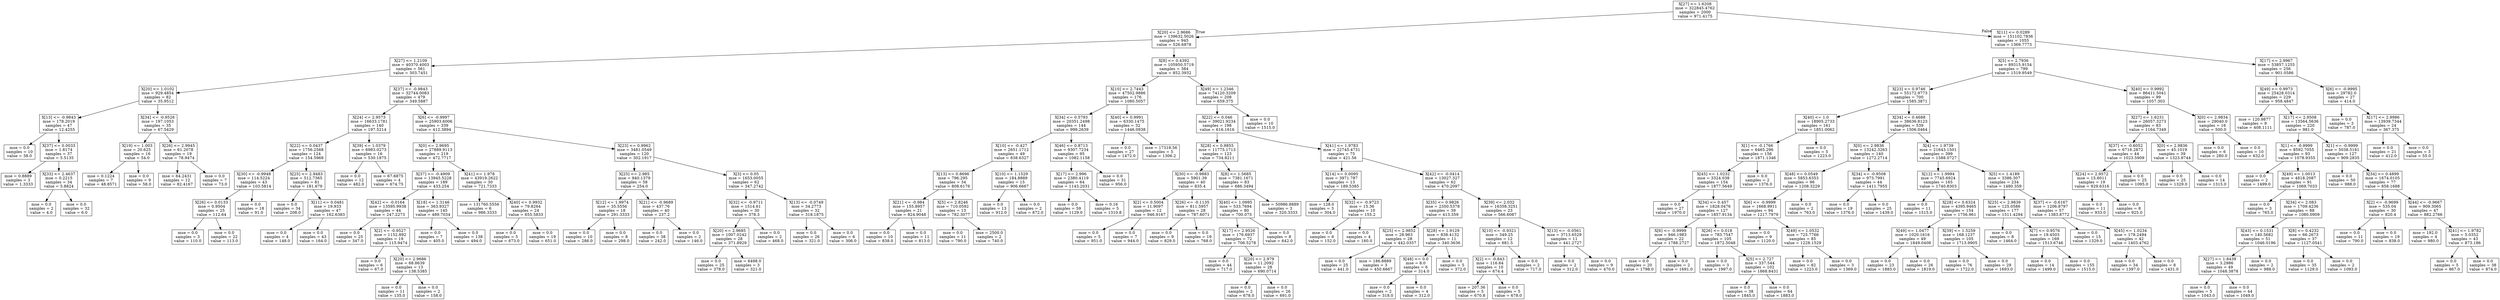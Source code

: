digraph Tree {
node [shape=box] ;
0 [label="X[27] <= 1.6208\nmse = 322845.4762\nsamples = 2000\nvalue = 971.4175"] ;
1 [label="X[20] <= 2.9686\nmse = 139632.5026\nsamples = 945\nvalue = 526.6878"] ;
0 -> 1 [labeldistance=2.5, labelangle=45, headlabel="True"] ;
2 [label="X[27] <= 1.2109\nmse = 40370.4003\nsamples = 561\nvalue = 303.7451"] ;
1 -> 2 ;
3 [label="X[20] <= 1.0102\nmse = 929.4854\nsamples = 82\nvalue = 35.9512"] ;
2 -> 3 ;
4 [label="X[13] <= -0.9843\nmse = 178.2019\nsamples = 47\nvalue = 12.4255"] ;
3 -> 4 ;
5 [label="mse = 0.0\nsamples = 10\nvalue = 38.0"] ;
4 -> 5 ;
6 [label="X[37] <= 0.0033\nmse = 1.8174\nsamples = 37\nvalue = 5.5135"] ;
4 -> 6 ;
7 [label="mse = 0.8889\nsamples = 3\nvalue = 1.3333"] ;
6 -> 7 ;
8 [label="X[33] <= 2.4637\nmse = 0.2215\nsamples = 34\nvalue = 5.8824"] ;
6 -> 8 ;
9 [label="mse = 0.0\nsamples = 2\nvalue = 4.0"] ;
8 -> 9 ;
10 [label="mse = 0.0\nsamples = 32\nvalue = 6.0"] ;
8 -> 10 ;
11 [label="X[34] <= -0.9526\nmse = 197.1053\nsamples = 35\nvalue = 67.5429"] ;
3 -> 11 ;
12 [label="X[19] <= 1.003\nmse = 20.625\nsamples = 16\nvalue = 54.0"] ;
11 -> 12 ;
13 [label="mse = 0.1224\nsamples = 7\nvalue = 48.8571"] ;
12 -> 13 ;
14 [label="mse = 0.0\nsamples = 9\nvalue = 58.0"] ;
12 -> 14 ;
15 [label="X[26] <= 2.9945\nmse = 61.2078\nsamples = 19\nvalue = 78.9474"] ;
11 -> 15 ;
16 [label="mse = 64.2431\nsamples = 12\nvalue = 82.4167"] ;
15 -> 16 ;
17 [label="mse = 0.0\nsamples = 7\nvalue = 73.0"] ;
15 -> 17 ;
18 [label="X[37] <= -0.9843\nmse = 32744.0083\nsamples = 479\nvalue = 349.5887"] ;
2 -> 18 ;
19 [label="X[24] <= 2.9573\nmse = 16633.1781\nsamples = 140\nvalue = 197.5214"] ;
18 -> 19 ;
20 [label="X[22] <= 0.0437\nmse = 1756.2568\nsamples = 124\nvalue = 154.5968"] ;
19 -> 20 ;
21 [label="X[30] <= -0.9948\nmse = 114.5224\nsamples = 43\nvalue = 103.5814"] ;
20 -> 21 ;
22 [label="X[26] <= 0.0133\nmse = 0.9504\nsamples = 25\nvalue = 112.64"] ;
21 -> 22 ;
23 [label="mse = 0.0\nsamples = 3\nvalue = 110.0"] ;
22 -> 23 ;
24 [label="mse = 0.0\nsamples = 22\nvalue = 113.0"] ;
22 -> 24 ;
25 [label="mse = 0.0\nsamples = 18\nvalue = 91.0"] ;
21 -> 25 ;
26 [label="X[25] <= 2.9483\nmse = 512.7365\nsamples = 81\nvalue = 181.679"] ;
20 -> 26 ;
27 [label="mse = 0.0\nsamples = 34\nvalue = 208.0"] ;
26 -> 27 ;
28 [label="X[11] <= 0.0481\nmse = 19.933\nsamples = 47\nvalue = 162.6383"] ;
26 -> 28 ;
29 [label="mse = 0.0\nsamples = 4\nvalue = 148.0"] ;
28 -> 29 ;
30 [label="mse = 0.0\nsamples = 43\nvalue = 164.0"] ;
28 -> 30 ;
31 [label="X[39] <= 1.0379\nmse = 6983.0273\nsamples = 16\nvalue = 530.1875"] ;
19 -> 31 ;
32 [label="mse = 0.0\nsamples = 12\nvalue = 482.0"] ;
31 -> 32 ;
33 [label="mse = 67.6875\nsamples = 4\nvalue = 674.75"] ;
31 -> 33 ;
34 [label="X[6] <= -0.9997\nmse = 25903.6006\nsamples = 339\nvalue = 412.3894"] ;
18 -> 34 ;
35 [label="X[0] <= 2.9695\nmse = 27889.9113\nsamples = 219\nvalue = 472.7717"] ;
34 -> 35 ;
36 [label="X[37] <= -0.4909\nmse = 13945.5228\nsamples = 189\nvalue = 433.254"] ;
35 -> 36 ;
37 [label="X[42] <= -0.0164\nmse = 13595.9938\nsamples = 44\nvalue = 247.2273"] ;
36 -> 37 ;
38 [label="mse = 0.0\nsamples = 25\nvalue = 347.0"] ;
37 -> 38 ;
39 [label="X[2] <= -0.9527\nmse = 1152.892\nsamples = 19\nvalue = 115.9474"] ;
37 -> 39 ;
40 [label="mse = 0.0\nsamples = 6\nvalue = 67.0"] ;
39 -> 40 ;
41 [label="X[20] <= 2.9686\nmse = 68.8639\nsamples = 13\nvalue = 138.5385"] ;
39 -> 41 ;
42 [label="mse = 0.0\nsamples = 11\nvalue = 135.0"] ;
41 -> 42 ;
43 [label="mse = 0.0\nsamples = 2\nvalue = 158.0"] ;
41 -> 43 ;
44 [label="X[18] <= 1.3146\nmse = 363.9327\nsamples = 145\nvalue = 489.7034"] ;
36 -> 44 ;
45 [label="mse = 0.0\nsamples = 7\nvalue = 405.0"] ;
44 -> 45 ;
46 [label="mse = 0.0\nsamples = 138\nvalue = 494.0"] ;
44 -> 46 ;
47 [label="X[41] <= 1.978\nmse = 43919.2622\nsamples = 30\nvalue = 721.7333"] ;
35 -> 47 ;
48 [label="mse = 131760.5556\nsamples = 6\nvalue = 986.3333"] ;
47 -> 48 ;
49 [label="X[40] <= 0.9932\nmse = 79.8264\nsamples = 24\nvalue = 655.5833"] ;
47 -> 49 ;
50 [label="mse = 0.0\nsamples = 5\nvalue = 673.0"] ;
49 -> 50 ;
51 [label="mse = 0.0\nsamples = 19\nvalue = 651.0"] ;
49 -> 51 ;
52 [label="X[23] <= 0.9962\nmse = 3481.0549\nsamples = 120\nvalue = 302.1917"] ;
34 -> 52 ;
53 [label="X[25] <= 2.985\nmse = 940.1379\nsamples = 58\nvalue = 254.0"] ;
52 -> 53 ;
54 [label="X[12] <= 1.9974\nmse = 35.5556\nsamples = 18\nvalue = 291.3333"] ;
53 -> 54 ;
55 [label="mse = 0.0\nsamples = 10\nvalue = 286.0"] ;
54 -> 55 ;
56 [label="mse = 0.0\nsamples = 8\nvalue = 298.0"] ;
54 -> 56 ;
57 [label="X[21] <= -0.9689\nmse = 437.76\nsamples = 40\nvalue = 237.2"] ;
53 -> 57 ;
58 [label="mse = 0.0\nsamples = 38\nvalue = 242.0"] ;
57 -> 58 ;
59 [label="mse = 0.0\nsamples = 2\nvalue = 146.0"] ;
57 -> 59 ;
60 [label="X[3] <= 0.05\nmse = 1653.0055\nsamples = 62\nvalue = 347.2742"] ;
52 -> 60 ;
61 [label="X[32] <= -0.9711\nmse = 1514.61\nsamples = 30\nvalue = 378.3"] ;
60 -> 61 ;
62 [label="X[20] <= 2.9685\nmse = 1007.0242\nsamples = 28\nvalue = 371.8929"] ;
61 -> 62 ;
63 [label="mse = 0.0\nsamples = 25\nvalue = 378.0"] ;
62 -> 63 ;
64 [label="mse = 6498.0\nsamples = 3\nvalue = 321.0"] ;
62 -> 64 ;
65 [label="mse = 0.0\nsamples = 2\nvalue = 468.0"] ;
61 -> 65 ;
66 [label="X[13] <= -0.0749\nmse = 34.2773\nsamples = 32\nvalue = 318.1875"] ;
60 -> 66 ;
67 [label="mse = 0.0\nsamples = 26\nvalue = 321.0"] ;
66 -> 67 ;
68 [label="mse = 0.0\nsamples = 6\nvalue = 306.0"] ;
66 -> 68 ;
69 [label="X[8] <= 0.4392\nmse = 105950.5719\nsamples = 384\nvalue = 852.3932"] ;
1 -> 69 ;
70 [label="X[10] <= 2.7443\nmse = 47502.9886\nsamples = 176\nvalue = 1080.5057"] ;
69 -> 70 ;
71 [label="X[34] <= 0.5793\nmse = 20351.2498\nsamples = 144\nvalue = 999.2639"] ;
70 -> 71 ;
72 [label="X[10] <= -0.427\nmse = 2651.1712\nsamples = 49\nvalue = 838.6327"] ;
71 -> 72 ;
73 [label="X[13] <= 0.8696\nmse = 796.295\nsamples = 34\nvalue = 808.6176"] ;
72 -> 73 ;
74 [label="X[21] <= -0.984\nmse = 155.8957\nsamples = 21\nvalue = 824.9048"] ;
73 -> 74 ;
75 [label="mse = 0.0\nsamples = 10\nvalue = 838.0"] ;
74 -> 75 ;
76 [label="mse = 0.0\nsamples = 11\nvalue = 813.0"] ;
74 -> 76 ;
77 [label="X[5] <= 2.8246\nmse = 710.0592\nsamples = 13\nvalue = 782.3077"] ;
73 -> 77 ;
78 [label="mse = 0.0\nsamples = 11\nvalue = 790.0"] ;
77 -> 78 ;
79 [label="mse = 2500.0\nsamples = 2\nvalue = 740.0"] ;
77 -> 79 ;
80 [label="X[10] <= 1.1529\nmse = 184.8889\nsamples = 15\nvalue = 906.6667"] ;
72 -> 80 ;
81 [label="mse = 0.0\nsamples = 13\nvalue = 912.0"] ;
80 -> 81 ;
82 [label="mse = 0.0\nsamples = 2\nvalue = 872.0"] ;
80 -> 82 ;
83 [label="X[46] <= 0.8713\nmse = 9307.7234\nsamples = 95\nvalue = 1082.1158"] ;
71 -> 83 ;
84 [label="X[17] <= 2.996\nmse = 2380.4119\nsamples = 64\nvalue = 1143.2031"] ;
83 -> 84 ;
85 [label="mse = 0.0\nsamples = 59\nvalue = 1129.0"] ;
84 -> 85 ;
86 [label="mse = 0.16\nsamples = 5\nvalue = 1310.8"] ;
84 -> 86 ;
87 [label="mse = 0.0\nsamples = 31\nvalue = 956.0"] ;
83 -> 87 ;
88 [label="X[40] <= 0.9991\nmse = 6330.1475\nsamples = 32\nvalue = 1446.0938"] ;
70 -> 88 ;
89 [label="mse = 0.0\nsamples = 27\nvalue = 1472.0"] ;
88 -> 89 ;
90 [label="mse = 17318.56\nsamples = 5\nvalue = 1306.2"] ;
88 -> 90 ;
91 [label="X[49] <= 1.2346\nmse = 74120.3209\nsamples = 208\nvalue = 659.375"] ;
69 -> 91 ;
92 [label="X[22] <= 0.046\nmse = 39021.9234\nsamples = 198\nvalue = 616.1616"] ;
91 -> 92 ;
93 [label="X[28] <= 0.9855\nmse = 11775.1713\nsamples = 123\nvalue = 734.8211"] ;
92 -> 93 ;
94 [label="X[30] <= -0.9883\nmse = 5901.39\nsamples = 40\nvalue = 835.4"] ;
93 -> 94 ;
95 [label="X[2] <= 0.5004\nmse = 11.9097\nsamples = 12\nvalue = 946.9167"] ;
94 -> 95 ;
96 [label="mse = 0.0\nsamples = 5\nvalue = 951.0"] ;
95 -> 96 ;
97 [label="mse = 0.0\nsamples = 7\nvalue = 944.0"] ;
95 -> 97 ;
98 [label="X[26] <= -0.1135\nmse = 811.5957\nsamples = 28\nvalue = 787.6071"] ;
94 -> 98 ;
99 [label="mse = 0.0\nsamples = 9\nvalue = 829.0"] ;
98 -> 99 ;
100 [label="mse = 0.0\nsamples = 19\nvalue = 768.0"] ;
98 -> 100 ;
101 [label="X[8] <= 1.5685\nmse = 7381.1671\nsamples = 83\nvalue = 686.3494"] ;
93 -> 101 ;
102 [label="X[40] <= 1.0995\nmse = 533.7694\nsamples = 80\nvalue = 700.075"] ;
101 -> 102 ;
103 [label="X[17] <= 2.9526\nmse = 176.6937\nsamples = 72\nvalue = 706.5278"] ;
102 -> 103 ;
104 [label="mse = 0.0\nsamples = 44\nvalue = 717.0"] ;
103 -> 104 ;
105 [label="X[20] <= 2.979\nmse = 11.2092\nsamples = 28\nvalue = 690.0714"] ;
103 -> 105 ;
106 [label="mse = 0.0\nsamples = 2\nvalue = 678.0"] ;
105 -> 106 ;
107 [label="mse = 0.0\nsamples = 26\nvalue = 691.0"] ;
105 -> 107 ;
108 [label="mse = 0.0\nsamples = 8\nvalue = 642.0"] ;
102 -> 108 ;
109 [label="mse = 50986.8889\nsamples = 3\nvalue = 320.3333"] ;
101 -> 109 ;
110 [label="X[41] <= 1.9783\nmse = 22745.4731\nsamples = 75\nvalue = 421.56"] ;
92 -> 110 ;
111 [label="X[14] <= 0.0095\nmse = 3971.787\nsamples = 13\nvalue = 189.5385"] ;
110 -> 111 ;
112 [label="mse = 128.0\nsamples = 3\nvalue = 304.0"] ;
111 -> 112 ;
113 [label="X[32] <= -0.9723\nmse = 15.36\nsamples = 10\nvalue = 155.2"] ;
111 -> 113 ;
114 [label="mse = 0.0\nsamples = 6\nvalue = 152.0"] ;
113 -> 114 ;
115 [label="mse = 0.0\nsamples = 4\nvalue = 160.0"] ;
113 -> 115 ;
116 [label="X[42] <= -0.0414\nmse = 13027.327\nsamples = 62\nvalue = 470.2097"] ;
110 -> 116 ;
117 [label="X[35] <= 0.9826\nmse = 2350.5378\nsamples = 39\nvalue = 413.359"] ;
116 -> 117 ;
118 [label="X[25] <= 2.9852\nmse = 28.963\nsamples = 28\nvalue = 442.0357"] ;
117 -> 118 ;
119 [label="mse = 0.0\nsamples = 25\nvalue = 441.0"] ;
118 -> 119 ;
120 [label="mse = 186.8889\nsamples = 3\nvalue = 450.6667"] ;
118 -> 120 ;
121 [label="X[28] <= 1.9129\nmse = 838.4132\nsamples = 11\nvalue = 340.3636"] ;
117 -> 121 ;
122 [label="X[48] <= 0.0\nmse = 8.0\nsamples = 6\nvalue = 314.0"] ;
121 -> 122 ;
123 [label="mse = 0.0\nsamples = 2\nvalue = 318.0"] ;
122 -> 123 ;
124 [label="mse = 0.0\nsamples = 4\nvalue = 312.0"] ;
122 -> 124 ;
125 [label="mse = 0.0\nsamples = 5\nvalue = 372.0"] ;
121 -> 125 ;
126 [label="X[39] <= 2.032\nmse = 16358.3251\nsamples = 23\nvalue = 566.6087"] ;
116 -> 126 ;
127 [label="X[10] <= -0.9321\nmse = 349.25\nsamples = 12\nvalue = 681.5"] ;
126 -> 127 ;
128 [label="X[2] <= -0.843\nmse = 116.64\nsamples = 10\nvalue = 674.4"] ;
127 -> 128 ;
129 [label="mse = 207.36\nsamples = 5\nvalue = 670.8"] ;
128 -> 129 ;
130 [label="mse = 0.0\nsamples = 5\nvalue = 678.0"] ;
128 -> 130 ;
131 [label="mse = 0.0\nsamples = 2\nvalue = 717.0"] ;
127 -> 131 ;
132 [label="X[13] <= -0.0561\nmse = 3713.6529\nsamples = 11\nvalue = 441.2727"] ;
126 -> 132 ;
133 [label="mse = 0.0\nsamples = 2\nvalue = 312.0"] ;
132 -> 133 ;
134 [label="mse = 0.0\nsamples = 9\nvalue = 470.0"] ;
132 -> 134 ;
135 [label="mse = 0.0\nsamples = 10\nvalue = 1515.0"] ;
91 -> 135 ;
136 [label="X[11] <= 0.0289\nmse = 151102.7836\nsamples = 1055\nvalue = 1369.7773"] ;
0 -> 136 [labeldistance=2.5, labelangle=-45, headlabel="False"] ;
137 [label="X[5] <= 2.7936\nmse = 89315.9154\nsamples = 799\nvalue = 1519.9549"] ;
136 -> 137 ;
138 [label="X[23] <= 0.9746\nmse = 55172.9773\nsamples = 700\nvalue = 1585.3871"] ;
137 -> 138 ;
139 [label="X[40] <= 1.0\nmse = 18905.2733\nsamples = 161\nvalue = 1851.0062"] ;
138 -> 139 ;
140 [label="X[1] <= -0.1766\nmse = 6465.296\nsamples = 156\nvalue = 1871.1346"] ;
139 -> 140 ;
141 [label="X[45] <= 1.0232\nmse = 3324.038\nsamples = 154\nvalue = 1877.5649"] ;
140 -> 141 ;
142 [label="mse = 0.0\nsamples = 27\nvalue = 1970.0"] ;
141 -> 142 ;
143 [label="X[34] <= 0.457\nmse = 1828.0476\nsamples = 127\nvalue = 1857.9134"] ;
141 -> 143 ;
144 [label="X[6] <= -0.9999\nmse = 946.1983\nsamples = 22\nvalue = 1788.2727"] ;
143 -> 144 ;
145 [label="mse = 0.0\nsamples = 20\nvalue = 1798.0"] ;
144 -> 145 ;
146 [label="mse = 0.0\nsamples = 2\nvalue = 1691.0"] ;
144 -> 146 ;
147 [label="X[26] <= 0.018\nmse = 783.7547\nsamples = 105\nvalue = 1872.5048"] ;
143 -> 147 ;
148 [label="mse = 0.0\nsamples = 3\nvalue = 1997.0"] ;
147 -> 148 ;
149 [label="X[5] <= 2.727\nmse = 337.544\nsamples = 102\nvalue = 1868.8431"] ;
147 -> 149 ;
150 [label="mse = 0.0\nsamples = 38\nvalue = 1845.0"] ;
149 -> 150 ;
151 [label="mse = 0.0\nsamples = 64\nvalue = 1883.0"] ;
149 -> 151 ;
152 [label="mse = 0.0\nsamples = 2\nvalue = 1376.0"] ;
140 -> 152 ;
153 [label="mse = 0.0\nsamples = 5\nvalue = 1223.0"] ;
139 -> 153 ;
154 [label="X[34] <= 0.4688\nmse = 38636.8123\nsamples = 539\nvalue = 1506.0464"] ;
138 -> 154 ;
155 [label="X[0] <= 2.9836\nmse = 13242.3263\nsamples = 140\nvalue = 1272.2714"] ;
154 -> 155 ;
156 [label="X[48] <= 0.0549\nmse = 5853.6353\nsamples = 96\nvalue = 1208.3229"] ;
155 -> 156 ;
157 [label="X[6] <= -0.9999\nmse = 1668.9911\nsamples = 94\nvalue = 1217.7979"] ;
156 -> 157 ;
158 [label="mse = 0.0\nsamples = 9\nvalue = 1120.0"] ;
157 -> 158 ;
159 [label="X[49] <= 1.0532\nmse = 725.7766\nsamples = 85\nvalue = 1228.1529"] ;
157 -> 159 ;
160 [label="mse = 0.0\nsamples = 82\nvalue = 1223.0"] ;
159 -> 160 ;
161 [label="mse = 0.0\nsamples = 3\nvalue = 1369.0"] ;
159 -> 161 ;
162 [label="mse = 0.0\nsamples = 2\nvalue = 763.0"] ;
156 -> 162 ;
163 [label="X[34] <= -0.9508\nmse = 973.7991\nsamples = 44\nvalue = 1411.7955"] ;
155 -> 163 ;
164 [label="mse = 0.0\nsamples = 19\nvalue = 1376.0"] ;
163 -> 164 ;
165 [label="mse = 0.0\nsamples = 25\nvalue = 1439.0"] ;
163 -> 165 ;
166 [label="X[4] <= 1.9739\nmse = 21643.1501\nsamples = 399\nvalue = 1588.0727"] ;
154 -> 166 ;
167 [label="X[12] <= 1.9994\nmse = 7745.6924\nsamples = 165\nvalue = 1740.8303"] ;
166 -> 167 ;
168 [label="mse = 0.0\nsamples = 11\nvalue = 1515.0"] ;
167 -> 168 ;
169 [label="X[28] <= 0.6324\nmse = 4395.9465\nsamples = 154\nvalue = 1756.961"] ;
167 -> 169 ;
170 [label="X[49] <= 1.0477\nmse = 1020.1616\nsamples = 49\nvalue = 1849.0408"] ;
169 -> 170 ;
171 [label="mse = 0.0\nsamples = 23\nvalue = 1883.0"] ;
170 -> 171 ;
172 [label="mse = 0.0\nsamples = 26\nvalue = 1819.0"] ;
170 -> 172 ;
173 [label="X[39] <= 1.5259\nmse = 168.1237\nsamples = 105\nvalue = 1713.9905"] ;
169 -> 173 ;
174 [label="mse = 0.0\nsamples = 76\nvalue = 1722.0"] ;
173 -> 174 ;
175 [label="mse = 0.0\nsamples = 29\nvalue = 1693.0"] ;
173 -> 175 ;
176 [label="X[5] <= 1.4189\nmse = 3386.307\nsamples = 234\nvalue = 1480.359"] ;
166 -> 176 ;
177 [label="X[25] <= 2.9839\nmse = 125.0586\nsamples = 177\nvalue = 1511.4294"] ;
176 -> 177 ;
178 [label="mse = 0.0\nsamples = 8\nvalue = 1464.0"] ;
177 -> 178 ;
179 [label="X[7] <= 0.9576\nmse = 19.4503\nsamples = 169\nvalue = 1513.6746"] ;
177 -> 179 ;
180 [label="mse = 0.0\nsamples = 14\nvalue = 1499.0"] ;
179 -> 180 ;
181 [label="mse = 0.0\nsamples = 155\nvalue = 1515.0"] ;
179 -> 181 ;
182 [label="X[37] <= -0.6167\nmse = 1206.8797\nsamples = 57\nvalue = 1383.8772"] ;
176 -> 182 ;
183 [label="mse = 0.0\nsamples = 15\nvalue = 1329.0"] ;
182 -> 183 ;
184 [label="X[45] <= 1.0234\nmse = 178.2494\nsamples = 42\nvalue = 1403.4762"] ;
182 -> 184 ;
185 [label="mse = 0.0\nsamples = 34\nvalue = 1397.0"] ;
184 -> 185 ;
186 [label="mse = 0.0\nsamples = 8\nvalue = 1431.0"] ;
184 -> 186 ;
187 [label="X[40] <= 0.9992\nmse = 86411.5041\nsamples = 99\nvalue = 1057.303"] ;
137 -> 187 ;
188 [label="X[27] <= 1.6231\nmse = 26057.3273\nsamples = 83\nvalue = 1164.7349"] ;
187 -> 188 ;
189 [label="X[37] <= -0.6052\nmse = 6716.2872\nsamples = 44\nvalue = 1023.5909"] ;
188 -> 189 ;
190 [label="X[24] <= 2.9572\nmse = 15.6011\nsamples = 19\nvalue = 929.6316"] ;
189 -> 190 ;
191 [label="mse = 0.0\nsamples = 11\nvalue = 933.0"] ;
190 -> 191 ;
192 [label="mse = 0.0\nsamples = 8\nvalue = 925.0"] ;
190 -> 192 ;
193 [label="mse = 0.0\nsamples = 25\nvalue = 1095.0"] ;
189 -> 193 ;
194 [label="X[0] <= 2.9836\nmse = 45.1019\nsamples = 39\nvalue = 1323.9744"] ;
188 -> 194 ;
195 [label="mse = 0.0\nsamples = 25\nvalue = 1329.0"] ;
194 -> 195 ;
196 [label="mse = 0.0\nsamples = 14\nvalue = 1315.0"] ;
194 -> 196 ;
197 [label="X[0] <= 2.9834\nmse = 29040.0\nsamples = 16\nvalue = 500.0"] ;
187 -> 197 ;
198 [label="mse = 0.0\nsamples = 6\nvalue = 280.0"] ;
197 -> 198 ;
199 [label="mse = 0.0\nsamples = 10\nvalue = 632.0"] ;
197 -> 199 ;
200 [label="X[17] <= 2.9967\nmse = 53857.1255\nsamples = 256\nvalue = 901.0586"] ;
136 -> 200 ;
201 [label="X[49] <= 0.9973\nmse = 25428.0314\nsamples = 229\nvalue = 958.4847"] ;
200 -> 201 ;
202 [label="mse = 120.9877\nsamples = 9\nvalue = 408.1111"] ;
201 -> 202 ;
203 [label="X[17] <= 2.9508\nmse = 13564.5636\nsamples = 220\nvalue = 981.0"] ;
201 -> 203 ;
204 [label="X[1] <= -0.9999\nmse = 8592.7055\nsamples = 93\nvalue = 1078.9355"] ;
203 -> 204 ;
205 [label="mse = 0.0\nsamples = 2\nvalue = 1499.0"] ;
204 -> 205 ;
206 [label="X[49] <= 1.0013\nmse = 4818.2087\nsamples = 91\nvalue = 1069.7033"] ;
204 -> 206 ;
207 [label="mse = 0.0\nsamples = 3\nvalue = 765.0"] ;
206 -> 207 ;
208 [label="X[34] <= 2.083\nmse = 1709.4236\nsamples = 88\nvalue = 1080.0909"] ;
206 -> 208 ;
209 [label="X[43] <= 0.1531\nmse = 140.5682\nsamples = 51\nvalue = 1046.0196"] ;
208 -> 209 ;
210 [label="X[27] <= 1.8439\nmse = 3.2986\nsamples = 49\nvalue = 1048.3878"] ;
209 -> 210 ;
211 [label="mse = 0.0\nsamples = 5\nvalue = 1043.0"] ;
210 -> 211 ;
212 [label="mse = 0.0\nsamples = 44\nvalue = 1049.0"] ;
210 -> 212 ;
213 [label="mse = 0.0\nsamples = 2\nvalue = 988.0"] ;
209 -> 213 ;
214 [label="X[8] <= 0.4232\nmse = 66.2673\nsamples = 37\nvalue = 1127.0541"] ;
208 -> 214 ;
215 [label="mse = 0.0\nsamples = 35\nvalue = 1129.0"] ;
214 -> 215 ;
216 [label="mse = 0.0\nsamples = 2\nvalue = 1093.0"] ;
214 -> 216 ;
217 [label="X[1] <= -0.9999\nmse = 5038.5181\nsamples = 127\nvalue = 909.2835"] ;
203 -> 217 ;
218 [label="mse = 0.0\nsamples = 50\nvalue = 988.0"] ;
217 -> 218 ;
219 [label="X[34] <= 0.4899\nmse = 1674.0105\nsamples = 77\nvalue = 858.1688"] ;
217 -> 219 ;
220 [label="X[2] <= -0.9699\nmse = 535.04\nsamples = 30\nvalue = 820.4"] ;
219 -> 220 ;
221 [label="mse = 0.0\nsamples = 11\nvalue = 790.0"] ;
220 -> 221 ;
222 [label="mse = 0.0\nsamples = 19\nvalue = 838.0"] ;
220 -> 222 ;
223 [label="X[44] <= -0.9667\nmse = 909.3065\nsamples = 47\nvalue = 882.2766"] ;
219 -> 223 ;
224 [label="mse = 192.0\nsamples = 4\nvalue = 980.0"] ;
223 -> 224 ;
225 [label="X[41] <= 1.9782\nmse = 5.0352\nsamples = 43\nvalue = 873.186"] ;
223 -> 225 ;
226 [label="mse = 0.0\nsamples = 5\nvalue = 867.0"] ;
225 -> 226 ;
227 [label="mse = 0.0\nsamples = 38\nvalue = 874.0"] ;
225 -> 227 ;
228 [label="X[6] <= -0.9995\nmse = 29782.0\nsamples = 27\nvalue = 414.0"] ;
200 -> 228 ;
229 [label="mse = 0.0\nsamples = 3\nvalue = 787.0"] ;
228 -> 229 ;
230 [label="X[17] <= 2.9986\nmse = 13939.7344\nsamples = 24\nvalue = 367.375"] ;
228 -> 230 ;
231 [label="mse = 0.0\nsamples = 21\nvalue = 412.0"] ;
230 -> 231 ;
232 [label="mse = 0.0\nsamples = 3\nvalue = 55.0"] ;
230 -> 232 ;
}